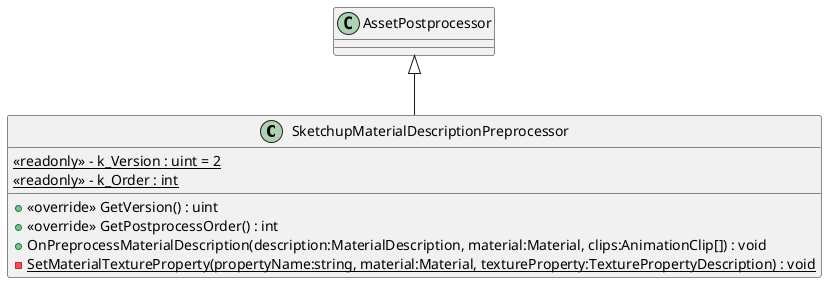@startuml
class SketchupMaterialDescriptionPreprocessor {
    {static} <<readonly>> - k_Version : uint = 2
    {static} <<readonly>> - k_Order : int
    + <<override>> GetVersion() : uint
    + <<override>> GetPostprocessOrder() : int
    + OnPreprocessMaterialDescription(description:MaterialDescription, material:Material, clips:AnimationClip[]) : void
    {static} - SetMaterialTextureProperty(propertyName:string, material:Material, textureProperty:TexturePropertyDescription) : void
}
AssetPostprocessor <|-- SketchupMaterialDescriptionPreprocessor
@enduml
